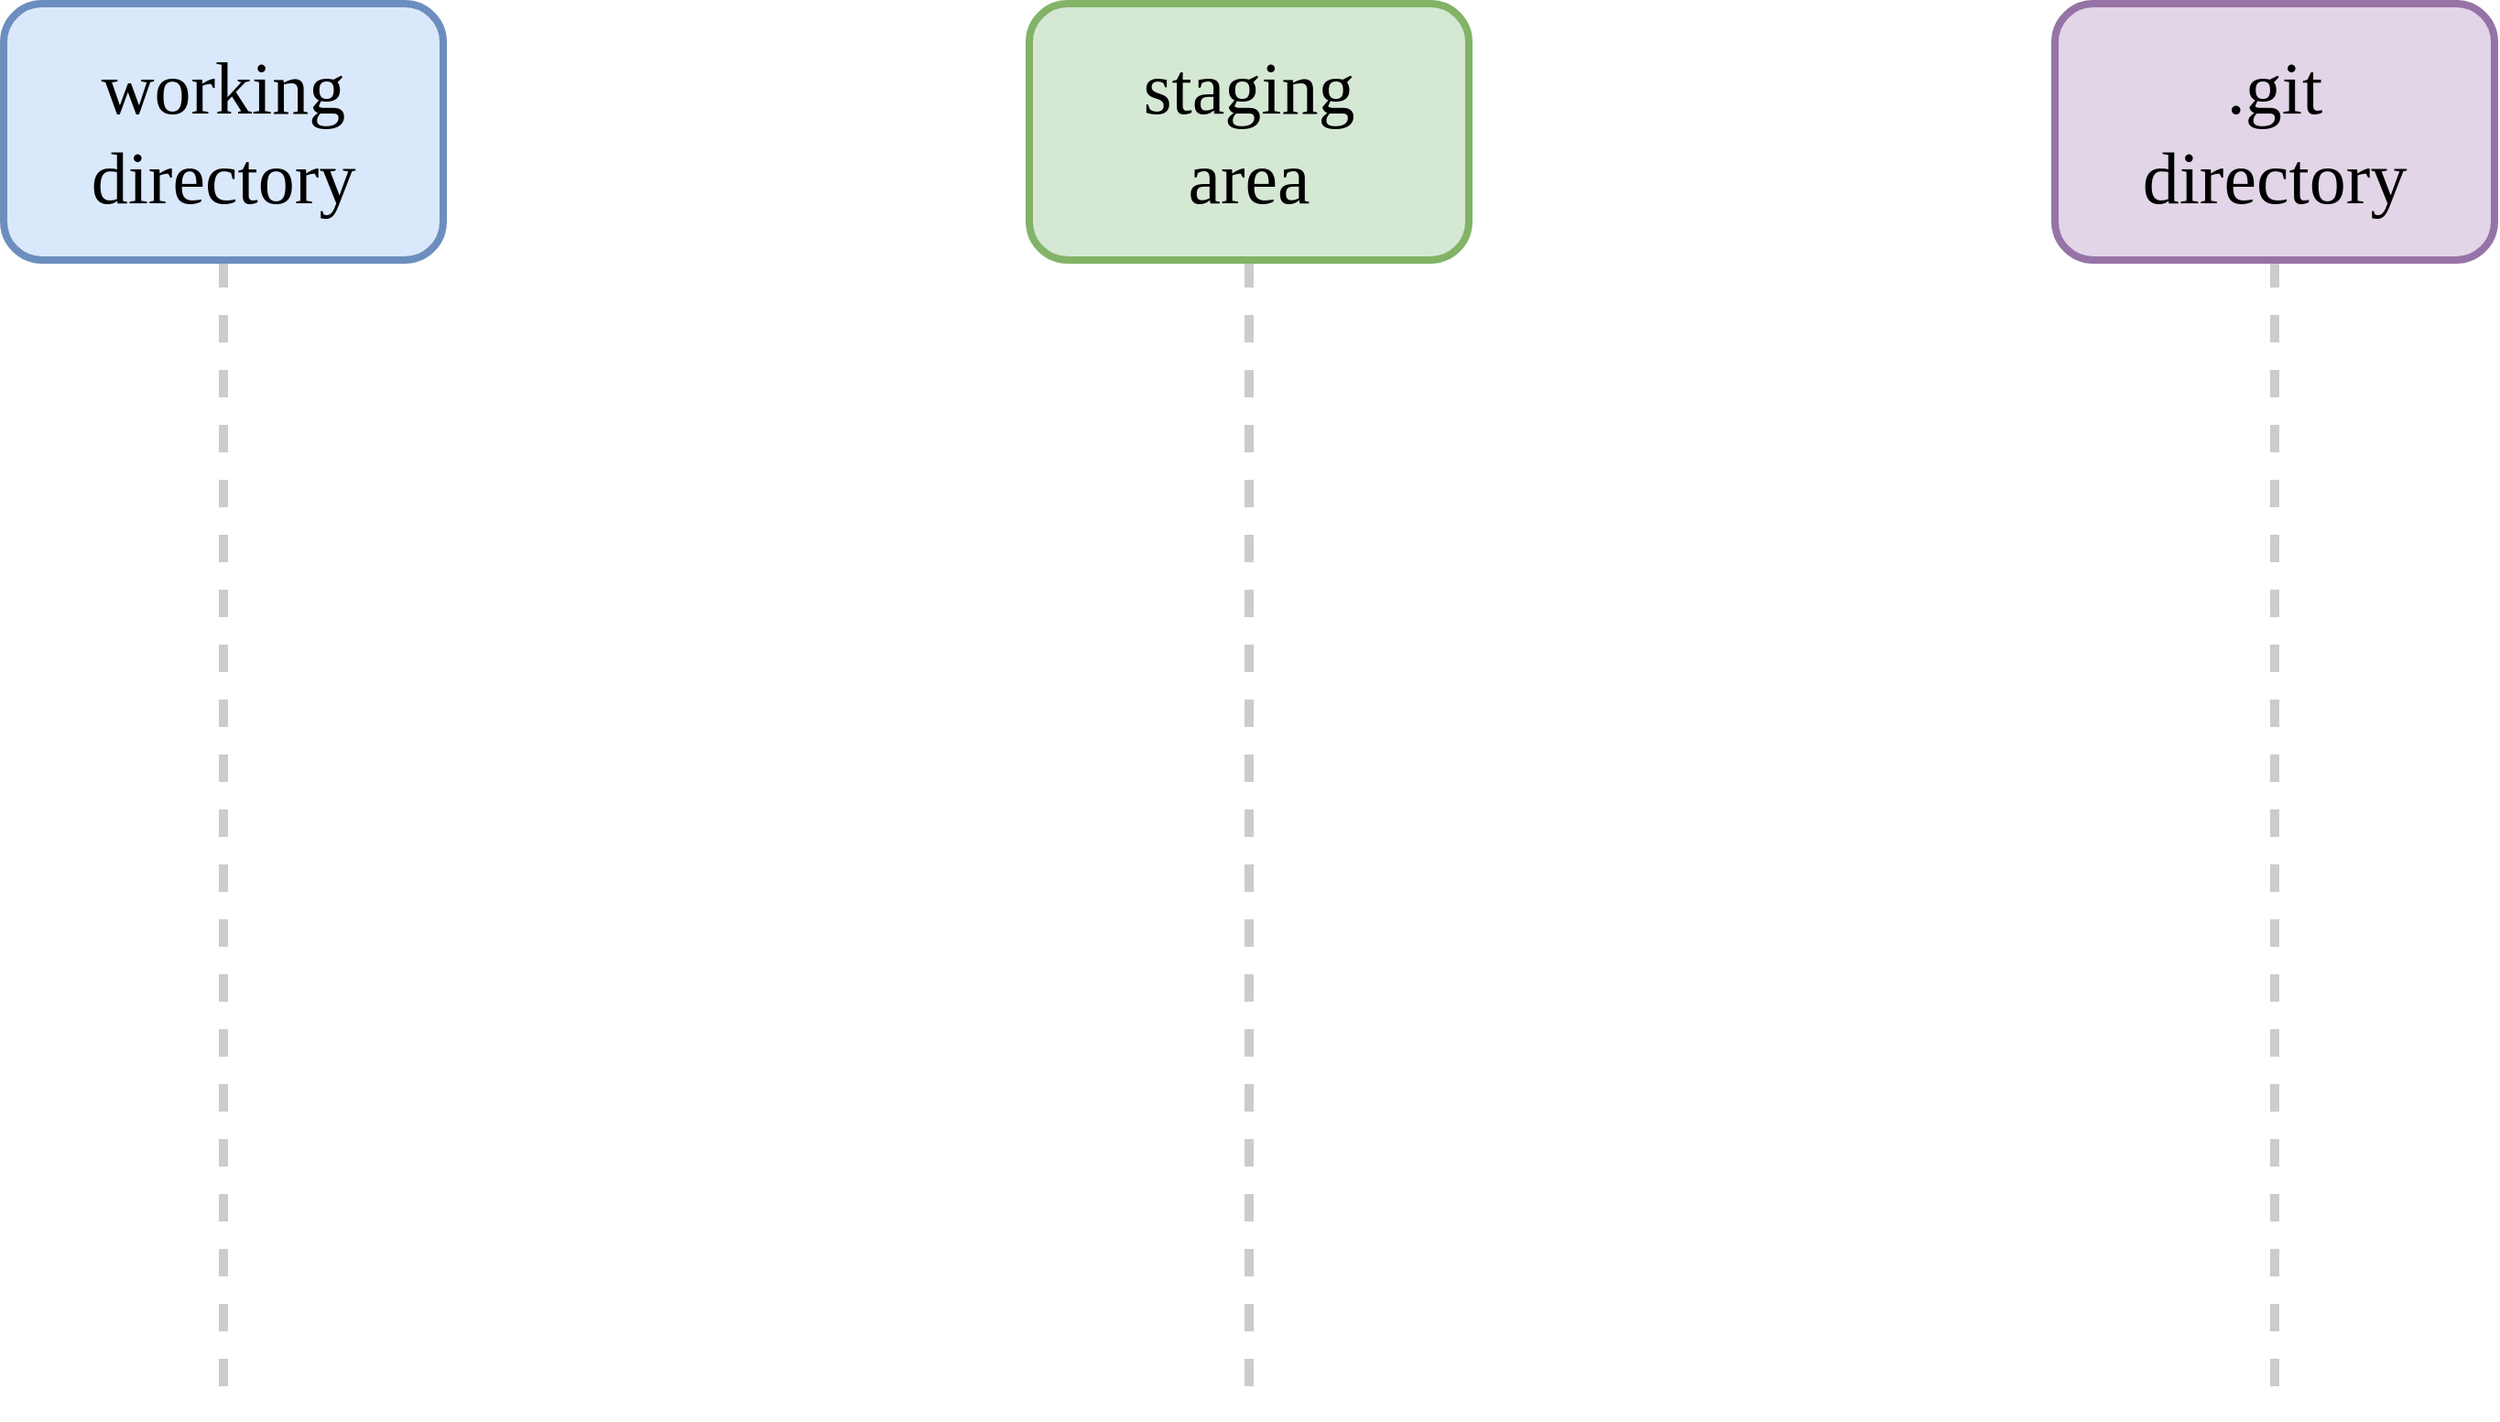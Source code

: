 <mxfile version="22.0.2" type="device" pages="4">
  <diagram id="XnbyPt1Ba6a-_cD6yPTI" name="overview">
    <mxGraphModel dx="1114" dy="824" grid="1" gridSize="10" guides="1" tooltips="1" connect="1" arrows="1" fold="1" page="1" pageScale="1" pageWidth="1600" pageHeight="900" math="0" shadow="0">
      <root>
        <mxCell id="0" />
        <mxCell id="1" parent="0" />
        <mxCell id="Qv4pVIOQZatOdml1lpDA-1" value="" style="group" parent="1" vertex="1" connectable="0">
          <mxGeometry x="120" y="65" width="1360" height="770" as="geometry" />
        </mxCell>
        <mxCell id="-zRY9WpZfBEXPwYo1G1F-1" style="edgeStyle=orthogonalEdgeStyle;rounded=0;orthogonalLoop=1;jettySize=auto;html=1;exitX=0.5;exitY=1;exitDx=0;exitDy=0;labelBackgroundColor=none;strokeColor=#CCCCCC;strokeWidth=5;fontFamily=Source Sans Pro;fontSource=https%3A%2F%2Ffonts.googleapis.com%2Fcss%3Ffamily%3DSource%2BSans%2BPro;fontSize=40;startArrow=none;endArrow=none;endFill=0;fillColor=#999999;startFill=0;dashed=1;" parent="Qv4pVIOQZatOdml1lpDA-1" source="-zRY9WpZfBEXPwYo1G1F-2" edge="1">
          <mxGeometry relative="1" as="geometry">
            <mxPoint x="120" y="760" as="targetPoint" />
          </mxGeometry>
        </mxCell>
        <mxCell id="-zRY9WpZfBEXPwYo1G1F-2" value="&lt;font data-font-src=&quot;https://fonts.googleapis.com/css?family=Source+Sans+Pro&quot; face=&quot;Source Sans Pro&quot; style=&quot;font-size: 40px;&quot;&gt;working directory&lt;/font&gt;" style="rounded=1;whiteSpace=wrap;html=1;fillColor=#dae8fc;strokeColor=#6c8ebf;strokeWidth=4;fontSize=40;" parent="Qv4pVIOQZatOdml1lpDA-1" vertex="1">
          <mxGeometry width="240" height="140" as="geometry" />
        </mxCell>
        <mxCell id="-zRY9WpZfBEXPwYo1G1F-3" style="edgeStyle=orthogonalEdgeStyle;rounded=0;orthogonalLoop=1;jettySize=auto;html=1;exitX=0.5;exitY=1;exitDx=0;exitDy=0;dashed=1;labelBackgroundColor=none;strokeColor=#CCCCCC;strokeWidth=5;fontFamily=Source Sans Pro;fontSource=https%3A%2F%2Ffonts.googleapis.com%2Fcss%3Ffamily%3DSource%2BSans%2BPro;fontSize=40;startArrow=none;startFill=0;endArrow=none;endFill=0;fillColor=#999999;" parent="Qv4pVIOQZatOdml1lpDA-1" source="-zRY9WpZfBEXPwYo1G1F-4" edge="1">
          <mxGeometry relative="1" as="geometry">
            <mxPoint x="680" y="760" as="targetPoint" />
          </mxGeometry>
        </mxCell>
        <mxCell id="-zRY9WpZfBEXPwYo1G1F-4" value="&lt;font data-font-src=&quot;https://fonts.googleapis.com/css?family=Source+Sans+Pro&quot; face=&quot;Source Sans Pro&quot; style=&quot;font-size: 40px;&quot;&gt;staging&lt;br&gt;area&lt;br&gt;&lt;/font&gt;" style="rounded=1;whiteSpace=wrap;html=1;fillColor=#d5e8d4;strokeColor=#82b366;strokeWidth=4;fontSize=40;" parent="Qv4pVIOQZatOdml1lpDA-1" vertex="1">
          <mxGeometry x="560" width="240" height="140" as="geometry" />
        </mxCell>
        <mxCell id="-zRY9WpZfBEXPwYo1G1F-5" style="edgeStyle=orthogonalEdgeStyle;rounded=0;orthogonalLoop=1;jettySize=auto;html=1;exitX=0.5;exitY=1;exitDx=0;exitDy=0;dashed=1;labelBackgroundColor=none;strokeColor=#CCCCCC;strokeWidth=5;fontFamily=Source Sans Pro;fontSource=https%3A%2F%2Ffonts.googleapis.com%2Fcss%3Ffamily%3DSource%2BSans%2BPro;fontSize=40;startArrow=none;startFill=0;endArrow=none;endFill=0;fillColor=#999999;" parent="Qv4pVIOQZatOdml1lpDA-1" source="-zRY9WpZfBEXPwYo1G1F-6" edge="1">
          <mxGeometry relative="1" as="geometry">
            <mxPoint x="1240" y="770" as="targetPoint" />
          </mxGeometry>
        </mxCell>
        <mxCell id="-zRY9WpZfBEXPwYo1G1F-6" value="&lt;font data-font-src=&quot;https://fonts.googleapis.com/css?family=Source+Sans+Pro&quot; face=&quot;Source Sans Pro&quot; style=&quot;font-size: 40px;&quot;&gt;.git&lt;br&gt;directory&lt;br&gt;&lt;/font&gt;" style="rounded=1;whiteSpace=wrap;html=1;fillColor=#e1d5e7;strokeColor=#9673a6;strokeWidth=4;fontSize=40;" parent="Qv4pVIOQZatOdml1lpDA-1" vertex="1">
          <mxGeometry x="1120" width="240" height="140" as="geometry" />
        </mxCell>
      </root>
    </mxGraphModel>
  </diagram>
  <diagram name="annotated-add" id="KmspX6oTVbFIquDvJYl4">
    <mxGraphModel dx="1114" dy="824" grid="1" gridSize="10" guides="1" tooltips="1" connect="1" arrows="1" fold="1" page="1" pageScale="1" pageWidth="1600" pageHeight="900" math="0" shadow="0">
      <root>
        <mxCell id="0Mn0bLNC6XeA6PZ8RM7Y-0" />
        <mxCell id="0Mn0bLNC6XeA6PZ8RM7Y-1" parent="0Mn0bLNC6XeA6PZ8RM7Y-0" />
        <mxCell id="Ba6hhuz88_GGk7q9NTTk-0" value="" style="group" parent="0Mn0bLNC6XeA6PZ8RM7Y-1" vertex="1" connectable="0">
          <mxGeometry x="120" y="65" width="1360" height="770" as="geometry" />
        </mxCell>
        <mxCell id="0Mn0bLNC6XeA6PZ8RM7Y-2" style="edgeStyle=orthogonalEdgeStyle;rounded=0;orthogonalLoop=1;jettySize=auto;html=1;exitX=0.5;exitY=1;exitDx=0;exitDy=0;labelBackgroundColor=none;strokeColor=#CCCCCC;strokeWidth=5;fontFamily=Source Sans Pro;fontSource=https%3A%2F%2Ffonts.googleapis.com%2Fcss%3Ffamily%3DSource%2BSans%2BPro;fontSize=40;startArrow=none;endArrow=none;endFill=0;fillColor=#999999;startFill=0;dashed=1;" parent="Ba6hhuz88_GGk7q9NTTk-0" source="0Mn0bLNC6XeA6PZ8RM7Y-3" edge="1">
          <mxGeometry relative="1" as="geometry">
            <mxPoint x="120" y="760" as="targetPoint" />
          </mxGeometry>
        </mxCell>
        <mxCell id="0Mn0bLNC6XeA6PZ8RM7Y-3" value="&lt;font data-font-src=&quot;https://fonts.googleapis.com/css?family=Source+Sans+Pro&quot; face=&quot;Source Sans Pro&quot; style=&quot;font-size: 40px;&quot;&gt;working directory&lt;/font&gt;" style="rounded=1;whiteSpace=wrap;html=1;fillColor=#dae8fc;strokeColor=#6c8ebf;strokeWidth=4;fontSize=40;" parent="Ba6hhuz88_GGk7q9NTTk-0" vertex="1">
          <mxGeometry width="240" height="140" as="geometry" />
        </mxCell>
        <mxCell id="0Mn0bLNC6XeA6PZ8RM7Y-4" style="edgeStyle=orthogonalEdgeStyle;rounded=0;orthogonalLoop=1;jettySize=auto;html=1;exitX=0.5;exitY=1;exitDx=0;exitDy=0;dashed=1;labelBackgroundColor=none;strokeColor=#CCCCCC;strokeWidth=5;fontFamily=Source Sans Pro;fontSource=https%3A%2F%2Ffonts.googleapis.com%2Fcss%3Ffamily%3DSource%2BSans%2BPro;fontSize=40;startArrow=none;startFill=0;endArrow=none;endFill=0;fillColor=#999999;" parent="Ba6hhuz88_GGk7q9NTTk-0" source="0Mn0bLNC6XeA6PZ8RM7Y-5" edge="1">
          <mxGeometry relative="1" as="geometry">
            <mxPoint x="680" y="760" as="targetPoint" />
          </mxGeometry>
        </mxCell>
        <mxCell id="0Mn0bLNC6XeA6PZ8RM7Y-5" value="&lt;font data-font-src=&quot;https://fonts.googleapis.com/css?family=Source+Sans+Pro&quot; face=&quot;Source Sans Pro&quot; style=&quot;font-size: 40px;&quot;&gt;staging&lt;br&gt;area&lt;br&gt;&lt;/font&gt;" style="rounded=1;whiteSpace=wrap;html=1;fillColor=#d5e8d4;strokeColor=#82b366;strokeWidth=4;fontSize=40;" parent="Ba6hhuz88_GGk7q9NTTk-0" vertex="1">
          <mxGeometry x="560" width="240" height="140" as="geometry" />
        </mxCell>
        <mxCell id="0Mn0bLNC6XeA6PZ8RM7Y-6" style="edgeStyle=orthogonalEdgeStyle;rounded=0;orthogonalLoop=1;jettySize=auto;html=1;exitX=0.5;exitY=1;exitDx=0;exitDy=0;dashed=1;labelBackgroundColor=none;strokeColor=#CCCCCC;strokeWidth=5;fontFamily=Source Sans Pro;fontSource=https%3A%2F%2Ffonts.googleapis.com%2Fcss%3Ffamily%3DSource%2BSans%2BPro;fontSize=40;startArrow=none;startFill=0;endArrow=none;endFill=0;fillColor=#999999;" parent="Ba6hhuz88_GGk7q9NTTk-0" source="0Mn0bLNC6XeA6PZ8RM7Y-7" edge="1">
          <mxGeometry relative="1" as="geometry">
            <mxPoint x="1240" y="770" as="targetPoint" />
          </mxGeometry>
        </mxCell>
        <mxCell id="0Mn0bLNC6XeA6PZ8RM7Y-7" value="&lt;font data-font-src=&quot;https://fonts.googleapis.com/css?family=Source+Sans+Pro&quot; face=&quot;Source Sans Pro&quot; style=&quot;font-size: 40px;&quot;&gt;.git&lt;br&gt;directory&lt;br&gt;&lt;/font&gt;" style="rounded=1;whiteSpace=wrap;html=1;fillColor=#e1d5e7;strokeColor=#9673a6;strokeWidth=4;fontSize=40;" parent="Ba6hhuz88_GGk7q9NTTk-0" vertex="1">
          <mxGeometry x="1120" width="240" height="140" as="geometry" />
        </mxCell>
        <mxCell id="0Mn0bLNC6XeA6PZ8RM7Y-9" value="add" style="shape=flexArrow;endArrow=none;html=1;rounded=0;fontFamily=Source Sans Pro;fontSource=https%3A%2F%2Ffonts.googleapis.com%2Fcss%3Ffamily%3DSource%2BSans%2BPro;fontSize=40;strokeWidth=10;fillColor=#999999;strokeColor=#999999;labelBackgroundColor=none;spacingTop=60;startArrow=block;endFill=0;" parent="Ba6hhuz88_GGk7q9NTTk-0" edge="1">
          <mxGeometry width="50" height="50" relative="1" as="geometry">
            <mxPoint x="680" y="470" as="sourcePoint" />
            <mxPoint x="120" y="470" as="targetPoint" />
          </mxGeometry>
        </mxCell>
      </root>
    </mxGraphModel>
  </diagram>
  <diagram name="annotated-commit" id="AlewG4FveTVWryD34Ed3">
    <mxGraphModel dx="1114" dy="824" grid="1" gridSize="10" guides="1" tooltips="1" connect="1" arrows="1" fold="1" page="1" pageScale="1" pageWidth="1600" pageHeight="900" math="0" shadow="0">
      <root>
        <mxCell id="KpDdqDARbQUyob685YjO-0" />
        <mxCell id="KpDdqDARbQUyob685YjO-1" parent="KpDdqDARbQUyob685YjO-0" />
        <mxCell id="LwI3amIoXG64W5yymGTH-0" value="" style="group" parent="KpDdqDARbQUyob685YjO-1" vertex="1" connectable="0">
          <mxGeometry x="120" y="65" width="1360" height="770" as="geometry" />
        </mxCell>
        <mxCell id="paXveytLWqDV9QeF47XB-0" style="edgeStyle=orthogonalEdgeStyle;rounded=0;orthogonalLoop=1;jettySize=auto;html=1;exitX=0.5;exitY=1;exitDx=0;exitDy=0;labelBackgroundColor=none;strokeColor=#CCCCCC;strokeWidth=5;fontFamily=Source Sans Pro;fontSource=https%3A%2F%2Ffonts.googleapis.com%2Fcss%3Ffamily%3DSource%2BSans%2BPro;fontSize=40;startArrow=none;endArrow=none;endFill=0;fillColor=#999999;startFill=0;dashed=1;" parent="LwI3amIoXG64W5yymGTH-0" source="paXveytLWqDV9QeF47XB-1" edge="1">
          <mxGeometry relative="1" as="geometry">
            <mxPoint x="120" y="760" as="targetPoint" />
          </mxGeometry>
        </mxCell>
        <mxCell id="paXveytLWqDV9QeF47XB-1" value="&lt;font data-font-src=&quot;https://fonts.googleapis.com/css?family=Source+Sans+Pro&quot; face=&quot;Source Sans Pro&quot; style=&quot;font-size: 40px;&quot;&gt;working directory&lt;/font&gt;" style="rounded=1;whiteSpace=wrap;html=1;fillColor=#dae8fc;strokeColor=#6c8ebf;strokeWidth=4;fontSize=40;" parent="LwI3amIoXG64W5yymGTH-0" vertex="1">
          <mxGeometry width="240" height="140" as="geometry" />
        </mxCell>
        <mxCell id="paXveytLWqDV9QeF47XB-2" style="edgeStyle=orthogonalEdgeStyle;rounded=0;orthogonalLoop=1;jettySize=auto;html=1;exitX=0.5;exitY=1;exitDx=0;exitDy=0;dashed=1;labelBackgroundColor=none;strokeColor=#CCCCCC;strokeWidth=5;fontFamily=Source Sans Pro;fontSource=https%3A%2F%2Ffonts.googleapis.com%2Fcss%3Ffamily%3DSource%2BSans%2BPro;fontSize=40;startArrow=none;startFill=0;endArrow=none;endFill=0;fillColor=#999999;" parent="LwI3amIoXG64W5yymGTH-0" source="paXveytLWqDV9QeF47XB-3" edge="1">
          <mxGeometry relative="1" as="geometry">
            <mxPoint x="680" y="760" as="targetPoint" />
          </mxGeometry>
        </mxCell>
        <mxCell id="paXveytLWqDV9QeF47XB-3" value="&lt;font data-font-src=&quot;https://fonts.googleapis.com/css?family=Source+Sans+Pro&quot; face=&quot;Source Sans Pro&quot; style=&quot;font-size: 40px;&quot;&gt;staging&lt;br&gt;area&lt;br&gt;&lt;/font&gt;" style="rounded=1;whiteSpace=wrap;html=1;fillColor=#d5e8d4;strokeColor=#82b366;strokeWidth=4;fontSize=40;" parent="LwI3amIoXG64W5yymGTH-0" vertex="1">
          <mxGeometry x="560" width="240" height="140" as="geometry" />
        </mxCell>
        <mxCell id="paXveytLWqDV9QeF47XB-4" style="edgeStyle=orthogonalEdgeStyle;rounded=0;orthogonalLoop=1;jettySize=auto;html=1;exitX=0.5;exitY=1;exitDx=0;exitDy=0;dashed=1;labelBackgroundColor=none;strokeColor=#CCCCCC;strokeWidth=5;fontFamily=Source Sans Pro;fontSource=https%3A%2F%2Ffonts.googleapis.com%2Fcss%3Ffamily%3DSource%2BSans%2BPro;fontSize=40;startArrow=none;startFill=0;endArrow=none;endFill=0;fillColor=#999999;" parent="LwI3amIoXG64W5yymGTH-0" source="paXveytLWqDV9QeF47XB-5" edge="1">
          <mxGeometry relative="1" as="geometry">
            <mxPoint x="1240" y="770" as="targetPoint" />
          </mxGeometry>
        </mxCell>
        <mxCell id="paXveytLWqDV9QeF47XB-5" value="&lt;font data-font-src=&quot;https://fonts.googleapis.com/css?family=Source+Sans+Pro&quot; face=&quot;Source Sans Pro&quot; style=&quot;font-size: 40px;&quot;&gt;.git&lt;br&gt;directory&lt;br&gt;&lt;/font&gt;" style="rounded=1;whiteSpace=wrap;html=1;fillColor=#e1d5e7;strokeColor=#9673a6;strokeWidth=4;fontSize=40;" parent="LwI3amIoXG64W5yymGTH-0" vertex="1">
          <mxGeometry x="1120" width="240" height="140" as="geometry" />
        </mxCell>
        <mxCell id="paXveytLWqDV9QeF47XB-7" value="commit" style="shape=flexArrow;endArrow=none;html=1;rounded=0;fontFamily=Source Sans Pro;fontSource=https%3A%2F%2Ffonts.googleapis.com%2Fcss%3Ffamily%3DSource%2BSans%2BPro;fontSize=40;strokeWidth=10;fillColor=#999999;strokeColor=#999999;labelBackgroundColor=none;spacingTop=60;startArrow=block;endFill=0;" parent="LwI3amIoXG64W5yymGTH-0" edge="1">
          <mxGeometry width="50" height="50" relative="1" as="geometry">
            <mxPoint x="1240" y="650" as="sourcePoint" />
            <mxPoint x="680" y="650" as="targetPoint" />
          </mxGeometry>
        </mxCell>
        <mxCell id="paXveytLWqDV9QeF47XB-8" value="add" style="shape=flexArrow;endArrow=none;html=1;rounded=0;fontFamily=Source Sans Pro;fontSource=https%3A%2F%2Ffonts.googleapis.com%2Fcss%3Ffamily%3DSource%2BSans%2BPro;fontSize=40;strokeWidth=10;fillColor=#999999;strokeColor=#999999;labelBackgroundColor=none;spacingTop=60;startArrow=block;endFill=0;" parent="LwI3amIoXG64W5yymGTH-0" edge="1">
          <mxGeometry width="50" height="50" relative="1" as="geometry">
            <mxPoint x="680" y="470" as="sourcePoint" />
            <mxPoint x="120" y="470" as="targetPoint" />
          </mxGeometry>
        </mxCell>
      </root>
    </mxGraphModel>
  </diagram>
  <diagram name="annotated-full" id="r3q0AnzoTORtzb-nNgzH">
    <mxGraphModel dx="1114" dy="824" grid="1" gridSize="10" guides="1" tooltips="1" connect="1" arrows="1" fold="1" page="1" pageScale="1" pageWidth="1600" pageHeight="900" math="0" shadow="0">
      <root>
        <mxCell id="qmcE6FjB5Bkc3wbmrm7X-0" />
        <mxCell id="qmcE6FjB5Bkc3wbmrm7X-1" parent="qmcE6FjB5Bkc3wbmrm7X-0" />
        <mxCell id="qmcE6FjB5Bkc3wbmrm7X-2" style="edgeStyle=orthogonalEdgeStyle;rounded=0;orthogonalLoop=1;jettySize=auto;html=1;exitX=0.5;exitY=1;exitDx=0;exitDy=0;labelBackgroundColor=none;strokeColor=#CCCCCC;strokeWidth=5;fontFamily=Source Sans Pro;fontSource=https%3A%2F%2Ffonts.googleapis.com%2Fcss%3Ffamily%3DSource%2BSans%2BPro;fontSize=40;startArrow=none;endArrow=none;endFill=0;fillColor=#999999;startFill=0;dashed=1;" parent="qmcE6FjB5Bkc3wbmrm7X-1" source="qmcE6FjB5Bkc3wbmrm7X-3" edge="1">
          <mxGeometry relative="1" as="geometry">
            <mxPoint x="240" y="825" as="targetPoint" />
          </mxGeometry>
        </mxCell>
        <mxCell id="qmcE6FjB5Bkc3wbmrm7X-3" value="&lt;font data-font-src=&quot;https://fonts.googleapis.com/css?family=Source+Sans+Pro&quot; face=&quot;Source Sans Pro&quot; style=&quot;font-size: 40px;&quot;&gt;working directory&lt;/font&gt;" style="rounded=1;whiteSpace=wrap;html=1;fillColor=#dae8fc;strokeColor=#6c8ebf;strokeWidth=4;fontSize=40;" parent="qmcE6FjB5Bkc3wbmrm7X-1" vertex="1">
          <mxGeometry x="120" y="65" width="240" height="140" as="geometry" />
        </mxCell>
        <mxCell id="qmcE6FjB5Bkc3wbmrm7X-4" style="edgeStyle=orthogonalEdgeStyle;rounded=0;orthogonalLoop=1;jettySize=auto;html=1;exitX=0.5;exitY=1;exitDx=0;exitDy=0;dashed=1;labelBackgroundColor=none;strokeColor=#CCCCCC;strokeWidth=5;fontFamily=Source Sans Pro;fontSource=https%3A%2F%2Ffonts.googleapis.com%2Fcss%3Ffamily%3DSource%2BSans%2BPro;fontSize=40;startArrow=none;startFill=0;endArrow=none;endFill=0;fillColor=#999999;" parent="qmcE6FjB5Bkc3wbmrm7X-1" source="qmcE6FjB5Bkc3wbmrm7X-5" edge="1">
          <mxGeometry relative="1" as="geometry">
            <mxPoint x="800" y="825" as="targetPoint" />
          </mxGeometry>
        </mxCell>
        <mxCell id="qmcE6FjB5Bkc3wbmrm7X-5" value="&lt;font data-font-src=&quot;https://fonts.googleapis.com/css?family=Source+Sans+Pro&quot; face=&quot;Source Sans Pro&quot; style=&quot;font-size: 40px;&quot;&gt;staging&lt;br&gt;area&lt;br&gt;&lt;/font&gt;" style="rounded=1;whiteSpace=wrap;html=1;fillColor=#d5e8d4;strokeColor=#82b366;strokeWidth=4;fontSize=40;" parent="qmcE6FjB5Bkc3wbmrm7X-1" vertex="1">
          <mxGeometry x="680" y="65" width="240" height="140" as="geometry" />
        </mxCell>
        <mxCell id="qmcE6FjB5Bkc3wbmrm7X-6" style="edgeStyle=orthogonalEdgeStyle;rounded=0;orthogonalLoop=1;jettySize=auto;html=1;exitX=0.5;exitY=1;exitDx=0;exitDy=0;dashed=1;labelBackgroundColor=none;strokeColor=#CCCCCC;strokeWidth=5;fontFamily=Source Sans Pro;fontSource=https%3A%2F%2Ffonts.googleapis.com%2Fcss%3Ffamily%3DSource%2BSans%2BPro;fontSize=40;startArrow=none;startFill=0;endArrow=none;endFill=0;fillColor=#999999;" parent="qmcE6FjB5Bkc3wbmrm7X-1" source="qmcE6FjB5Bkc3wbmrm7X-7" edge="1">
          <mxGeometry relative="1" as="geometry">
            <mxPoint x="1360" y="835" as="targetPoint" />
          </mxGeometry>
        </mxCell>
        <mxCell id="qmcE6FjB5Bkc3wbmrm7X-7" value="&lt;font data-font-src=&quot;https://fonts.googleapis.com/css?family=Source+Sans+Pro&quot; face=&quot;Source Sans Pro&quot; style=&quot;font-size: 40px;&quot;&gt;.git&lt;br&gt;directory&lt;br&gt;&lt;/font&gt;" style="rounded=1;whiteSpace=wrap;html=1;fillColor=#e1d5e7;strokeColor=#9673a6;strokeWidth=4;fontSize=40;" parent="qmcE6FjB5Bkc3wbmrm7X-1" vertex="1">
          <mxGeometry x="1240" y="65" width="240" height="140" as="geometry" />
        </mxCell>
        <mxCell id="qmcE6FjB5Bkc3wbmrm7X-8" value="checkout" style="shape=flexArrow;endArrow=classic;html=1;rounded=0;fontFamily=Source Sans Pro;fontSource=https%3A%2F%2Ffonts.googleapis.com%2Fcss%3Ffamily%3DSource%2BSans%2BPro;fontSize=40;strokeWidth=10;fillColor=#999999;strokeColor=#999999;labelBackgroundColor=none;spacingTop=60;" parent="qmcE6FjB5Bkc3wbmrm7X-1" edge="1">
          <mxGeometry width="50" height="50" relative="1" as="geometry">
            <mxPoint x="1360" y="345" as="sourcePoint" />
            <mxPoint x="240" y="345" as="targetPoint" />
          </mxGeometry>
        </mxCell>
        <mxCell id="qmcE6FjB5Bkc3wbmrm7X-9" value="commit" style="shape=flexArrow;endArrow=none;html=1;rounded=0;fontFamily=Source Sans Pro;fontSource=https%3A%2F%2Ffonts.googleapis.com%2Fcss%3Ffamily%3DSource%2BSans%2BPro;fontSize=40;strokeWidth=10;fillColor=#999999;strokeColor=#999999;labelBackgroundColor=none;spacingTop=60;startArrow=block;endFill=0;" parent="qmcE6FjB5Bkc3wbmrm7X-1" edge="1">
          <mxGeometry width="50" height="50" relative="1" as="geometry">
            <mxPoint x="1360" y="715" as="sourcePoint" />
            <mxPoint x="800" y="715" as="targetPoint" />
          </mxGeometry>
        </mxCell>
        <mxCell id="qmcE6FjB5Bkc3wbmrm7X-10" value="add" style="shape=flexArrow;endArrow=none;html=1;rounded=0;fontFamily=Source Sans Pro;fontSource=https%3A%2F%2Ffonts.googleapis.com%2Fcss%3Ffamily%3DSource%2BSans%2BPro;fontSize=40;strokeWidth=10;fillColor=#999999;strokeColor=#999999;labelBackgroundColor=none;spacingTop=60;startArrow=block;endFill=0;" parent="qmcE6FjB5Bkc3wbmrm7X-1" edge="1">
          <mxGeometry width="50" height="50" relative="1" as="geometry">
            <mxPoint x="800" y="535" as="sourcePoint" />
            <mxPoint x="240" y="535" as="targetPoint" />
          </mxGeometry>
        </mxCell>
      </root>
    </mxGraphModel>
  </diagram>
</mxfile>

